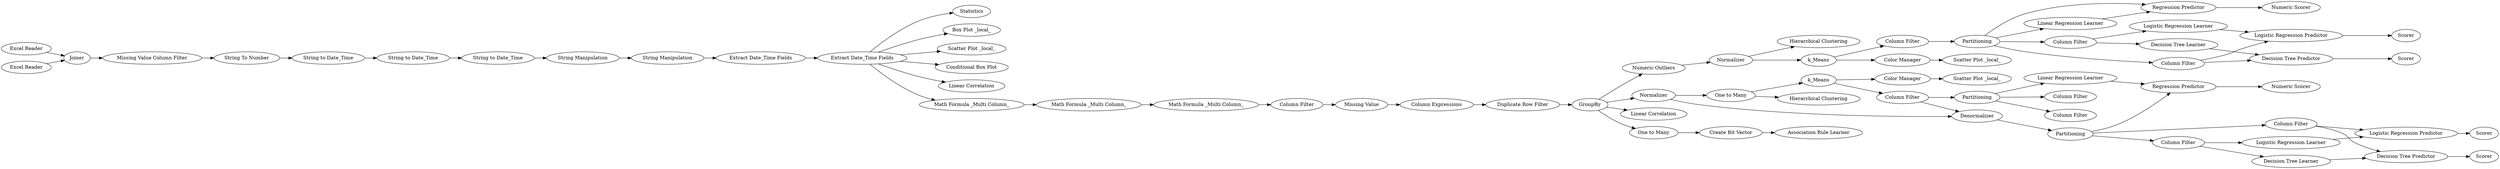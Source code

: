 digraph {
	1 [label="Excel Reader"]
	2 [label="String To Number"]
	3 [label="String to Date_Time"]
	4 [label="Excel Reader"]
	5 [label=Joiner]
	7 [label="Missing Value Column Filter"]
	8 [label="String to Date_Time"]
	9 [label="String to Date_Time"]
	10 [label=Statistics]
	11 [label="Extract Date_Time Fields"]
	12 [label="Extract Date_Time Fields"]
	14 [label="String Manipulation"]
	15 [label="Hierarchical Clustering"]
	16 [label=k_Means]
	22 [label="Box Plot _local_"]
	24 [label="Scatter Plot _local_"]
	25 [label="Conditional Box Plot"]
	26 [label="Linear Correlation"]
	27 [label="Column Filter"]
	28 [label="Math Formula _Multi Column_"]
	29 [label=GroupBy]
	32 [label="Missing Value"]
	34 [label="Column Expressions"]
	36 [label="Numeric Outliers"]
	38 [label=Normalizer]
	39 [label="Scatter Plot _local_"]
	40 [label="Color Manager"]
	41 [label=Normalizer]
	42 [label="Color Manager"]
	43 [label=k_Means]
	44 [label="Scatter Plot _local_"]
	45 [label="Hierarchical Clustering"]
	46 [label="Association Rule Learner"]
	48 [label="Create Bit Vector"]
	49 [label=Partitioning]
	50 [label="Linear Regression Learner"]
	51 [label="Regression Predictor"]
	52 [label="Numeric Scorer"]
	53 [label="Linear Correlation"]
	54 [label="Column Filter"]
	55 [label="Column Filter"]
	56 [label="Regression Predictor"]
	57 [label="Numeric Scorer"]
	58 [label=Partitioning]
	59 [label="Linear Regression Learner"]
	60 [label="Decision Tree Learner"]
	61 [label="Column Filter"]
	62 [label="Column Filter"]
	63 [label="Decision Tree Predictor"]
	64 [label=Scorer]
	65 [label="Column Filter"]
	66 [label="Decision Tree Predictor"]
	67 [label="Column Filter"]
	68 [label=Scorer]
	69 [label="Decision Tree Learner"]
	70 [label="Logistic Regression Learner"]
	71 [label="Logistic Regression Predictor"]
	72 [label=Scorer]
	73 [label="Logistic Regression Learner"]
	74 [label=Scorer]
	75 [label="Logistic Regression Predictor"]
	76 [label="One to Many"]
	77 [label="Math Formula _Multi Column_"]
	78 [label="Math Formula _Multi Column_"]
	79 [label="String Manipulation"]
	80 [label="Duplicate Row Filter"]
	82 [label="One to Many"]
	83 [label=Denormalizer]
	84 [label=Partitioning]
	85 [label="Column Filter"]
	86 [label="Column Filter"]
	1 -> 5
	2 -> 3
	3 -> 8
	4 -> 5
	5 -> 7
	7 -> 2
	8 -> 9
	9 -> 14
	11 -> 12
	12 -> 10
	12 -> 28
	12 -> 24
	12 -> 25
	12 -> 26
	12 -> 22
	14 -> 79
	16 -> 55
	16 -> 40
	27 -> 32
	28 -> 77
	29 -> 53
	29 -> 41
	29 -> 36
	29 -> 76
	32 -> 34
	34 -> 80
	36 -> 38
	38 -> 15
	38 -> 16
	40 -> 39
	41 -> 82
	41 -> 83
	42 -> 44
	43 -> 42
	43 -> 54
	48 -> 46
	49 -> 51
	49 -> 62
	49 -> 61
	50 -> 51
	51 -> 52
	54 -> 83
	54 -> 84
	55 -> 58
	56 -> 57
	58 -> 59
	58 -> 56
	58 -> 67
	58 -> 65
	59 -> 56
	60 -> 63
	61 -> 60
	61 -> 70
	62 -> 63
	62 -> 71
	63 -> 64
	65 -> 69
	65 -> 73
	66 -> 68
	67 -> 66
	67 -> 75
	69 -> 66
	70 -> 71
	71 -> 72
	73 -> 75
	75 -> 74
	76 -> 48
	77 -> 78
	78 -> 27
	79 -> 11
	80 -> 29
	82 -> 45
	82 -> 43
	83 -> 49
	84 -> 50
	84 -> 85
	84 -> 86
	rankdir=LR
}
